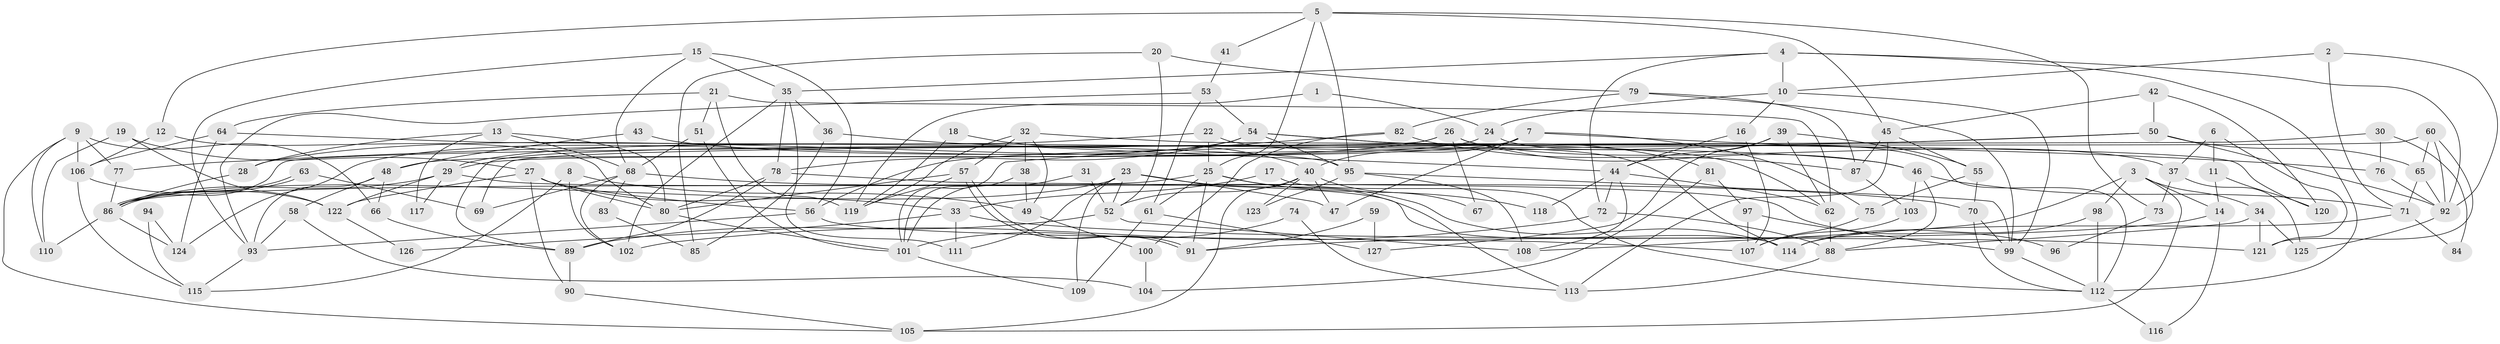 // coarse degree distribution, {2: 0.08536585365853659, 5: 0.1951219512195122, 7: 0.12195121951219512, 6: 0.15853658536585366, 4: 0.17073170731707318, 9: 0.012195121951219513, 8: 0.06097560975609756, 3: 0.18292682926829268, 12: 0.012195121951219513}
// Generated by graph-tools (version 1.1) at 2025/23/03/03/25 07:23:56]
// undirected, 127 vertices, 254 edges
graph export_dot {
graph [start="1"]
  node [color=gray90,style=filled];
  1;
  2;
  3;
  4;
  5;
  6;
  7;
  8;
  9;
  10;
  11;
  12;
  13;
  14;
  15;
  16;
  17;
  18;
  19;
  20;
  21;
  22;
  23;
  24;
  25;
  26;
  27;
  28;
  29;
  30;
  31;
  32;
  33;
  34;
  35;
  36;
  37;
  38;
  39;
  40;
  41;
  42;
  43;
  44;
  45;
  46;
  47;
  48;
  49;
  50;
  51;
  52;
  53;
  54;
  55;
  56;
  57;
  58;
  59;
  60;
  61;
  62;
  63;
  64;
  65;
  66;
  67;
  68;
  69;
  70;
  71;
  72;
  73;
  74;
  75;
  76;
  77;
  78;
  79;
  80;
  81;
  82;
  83;
  84;
  85;
  86;
  87;
  88;
  89;
  90;
  91;
  92;
  93;
  94;
  95;
  96;
  97;
  98;
  99;
  100;
  101;
  102;
  103;
  104;
  105;
  106;
  107;
  108;
  109;
  110;
  111;
  112;
  113;
  114;
  115;
  116;
  117;
  118;
  119;
  120;
  121;
  122;
  123;
  124;
  125;
  126;
  127;
  1 -- 24;
  1 -- 119;
  2 -- 10;
  2 -- 92;
  2 -- 71;
  3 -- 108;
  3 -- 105;
  3 -- 14;
  3 -- 34;
  3 -- 98;
  4 -- 35;
  4 -- 112;
  4 -- 10;
  4 -- 72;
  4 -- 92;
  5 -- 25;
  5 -- 95;
  5 -- 12;
  5 -- 41;
  5 -- 45;
  5 -- 73;
  6 -- 121;
  6 -- 11;
  6 -- 37;
  7 -- 40;
  7 -- 29;
  7 -- 47;
  7 -- 75;
  7 -- 76;
  8 -- 115;
  8 -- 49;
  8 -- 102;
  9 -- 66;
  9 -- 106;
  9 -- 77;
  9 -- 105;
  9 -- 110;
  10 -- 16;
  10 -- 24;
  10 -- 99;
  11 -- 14;
  11 -- 120;
  12 -- 80;
  12 -- 106;
  13 -- 68;
  13 -- 80;
  13 -- 28;
  13 -- 117;
  14 -- 91;
  14 -- 116;
  15 -- 56;
  15 -- 35;
  15 -- 68;
  15 -- 93;
  16 -- 107;
  16 -- 44;
  17 -- 112;
  17 -- 33;
  18 -- 119;
  18 -- 40;
  19 -- 27;
  19 -- 110;
  19 -- 122;
  20 -- 79;
  20 -- 52;
  20 -- 85;
  21 -- 51;
  21 -- 64;
  21 -- 62;
  21 -- 119;
  22 -- 25;
  22 -- 114;
  22 -- 29;
  23 -- 86;
  23 -- 114;
  23 -- 47;
  23 -- 52;
  23 -- 109;
  23 -- 111;
  24 -- 112;
  24 -- 48;
  25 -- 113;
  25 -- 86;
  25 -- 61;
  25 -- 91;
  25 -- 118;
  26 -- 46;
  26 -- 37;
  26 -- 28;
  26 -- 67;
  26 -- 89;
  27 -- 122;
  27 -- 56;
  27 -- 33;
  27 -- 80;
  27 -- 90;
  28 -- 86;
  29 -- 86;
  29 -- 96;
  29 -- 117;
  29 -- 122;
  30 -- 76;
  30 -- 86;
  30 -- 84;
  31 -- 52;
  31 -- 101;
  32 -- 57;
  32 -- 119;
  32 -- 38;
  32 -- 49;
  32 -- 120;
  33 -- 111;
  33 -- 121;
  33 -- 126;
  34 -- 88;
  34 -- 121;
  34 -- 125;
  35 -- 78;
  35 -- 102;
  35 -- 36;
  35 -- 111;
  36 -- 44;
  36 -- 85;
  37 -- 125;
  37 -- 73;
  38 -- 49;
  38 -- 101;
  39 -- 62;
  39 -- 55;
  39 -- 44;
  39 -- 127;
  40 -- 52;
  40 -- 47;
  40 -- 67;
  40 -- 105;
  40 -- 123;
  41 -- 53;
  42 -- 50;
  42 -- 45;
  42 -- 120;
  43 -- 48;
  43 -- 46;
  44 -- 108;
  44 -- 62;
  44 -- 72;
  44 -- 118;
  45 -- 55;
  45 -- 87;
  45 -- 113;
  46 -- 88;
  46 -- 71;
  46 -- 103;
  48 -- 93;
  48 -- 58;
  48 -- 66;
  49 -- 100;
  50 -- 92;
  50 -- 77;
  50 -- 56;
  50 -- 65;
  51 -- 101;
  51 -- 68;
  52 -- 89;
  52 -- 108;
  53 -- 61;
  53 -- 54;
  53 -- 93;
  54 -- 62;
  54 -- 95;
  54 -- 78;
  54 -- 81;
  54 -- 124;
  55 -- 75;
  55 -- 70;
  56 -- 93;
  56 -- 107;
  57 -- 91;
  57 -- 91;
  57 -- 80;
  57 -- 119;
  58 -- 93;
  58 -- 104;
  59 -- 127;
  59 -- 91;
  60 -- 65;
  60 -- 121;
  60 -- 69;
  60 -- 92;
  61 -- 109;
  61 -- 127;
  62 -- 88;
  63 -- 86;
  63 -- 86;
  63 -- 69;
  64 -- 106;
  64 -- 124;
  64 -- 95;
  65 -- 92;
  65 -- 71;
  66 -- 89;
  68 -- 102;
  68 -- 69;
  68 -- 70;
  68 -- 83;
  70 -- 112;
  70 -- 99;
  71 -- 84;
  71 -- 114;
  72 -- 88;
  72 -- 102;
  73 -- 96;
  74 -- 101;
  74 -- 113;
  75 -- 107;
  76 -- 92;
  77 -- 86;
  78 -- 89;
  78 -- 80;
  78 -- 114;
  79 -- 87;
  79 -- 99;
  79 -- 82;
  80 -- 101;
  81 -- 97;
  81 -- 104;
  82 -- 101;
  82 -- 87;
  82 -- 100;
  83 -- 85;
  86 -- 110;
  86 -- 124;
  87 -- 103;
  88 -- 113;
  89 -- 90;
  90 -- 105;
  92 -- 125;
  93 -- 115;
  94 -- 124;
  94 -- 115;
  95 -- 99;
  95 -- 108;
  95 -- 123;
  97 -- 99;
  97 -- 107;
  98 -- 114;
  98 -- 112;
  99 -- 112;
  100 -- 104;
  101 -- 109;
  103 -- 107;
  106 -- 122;
  106 -- 115;
  112 -- 116;
  122 -- 126;
}
